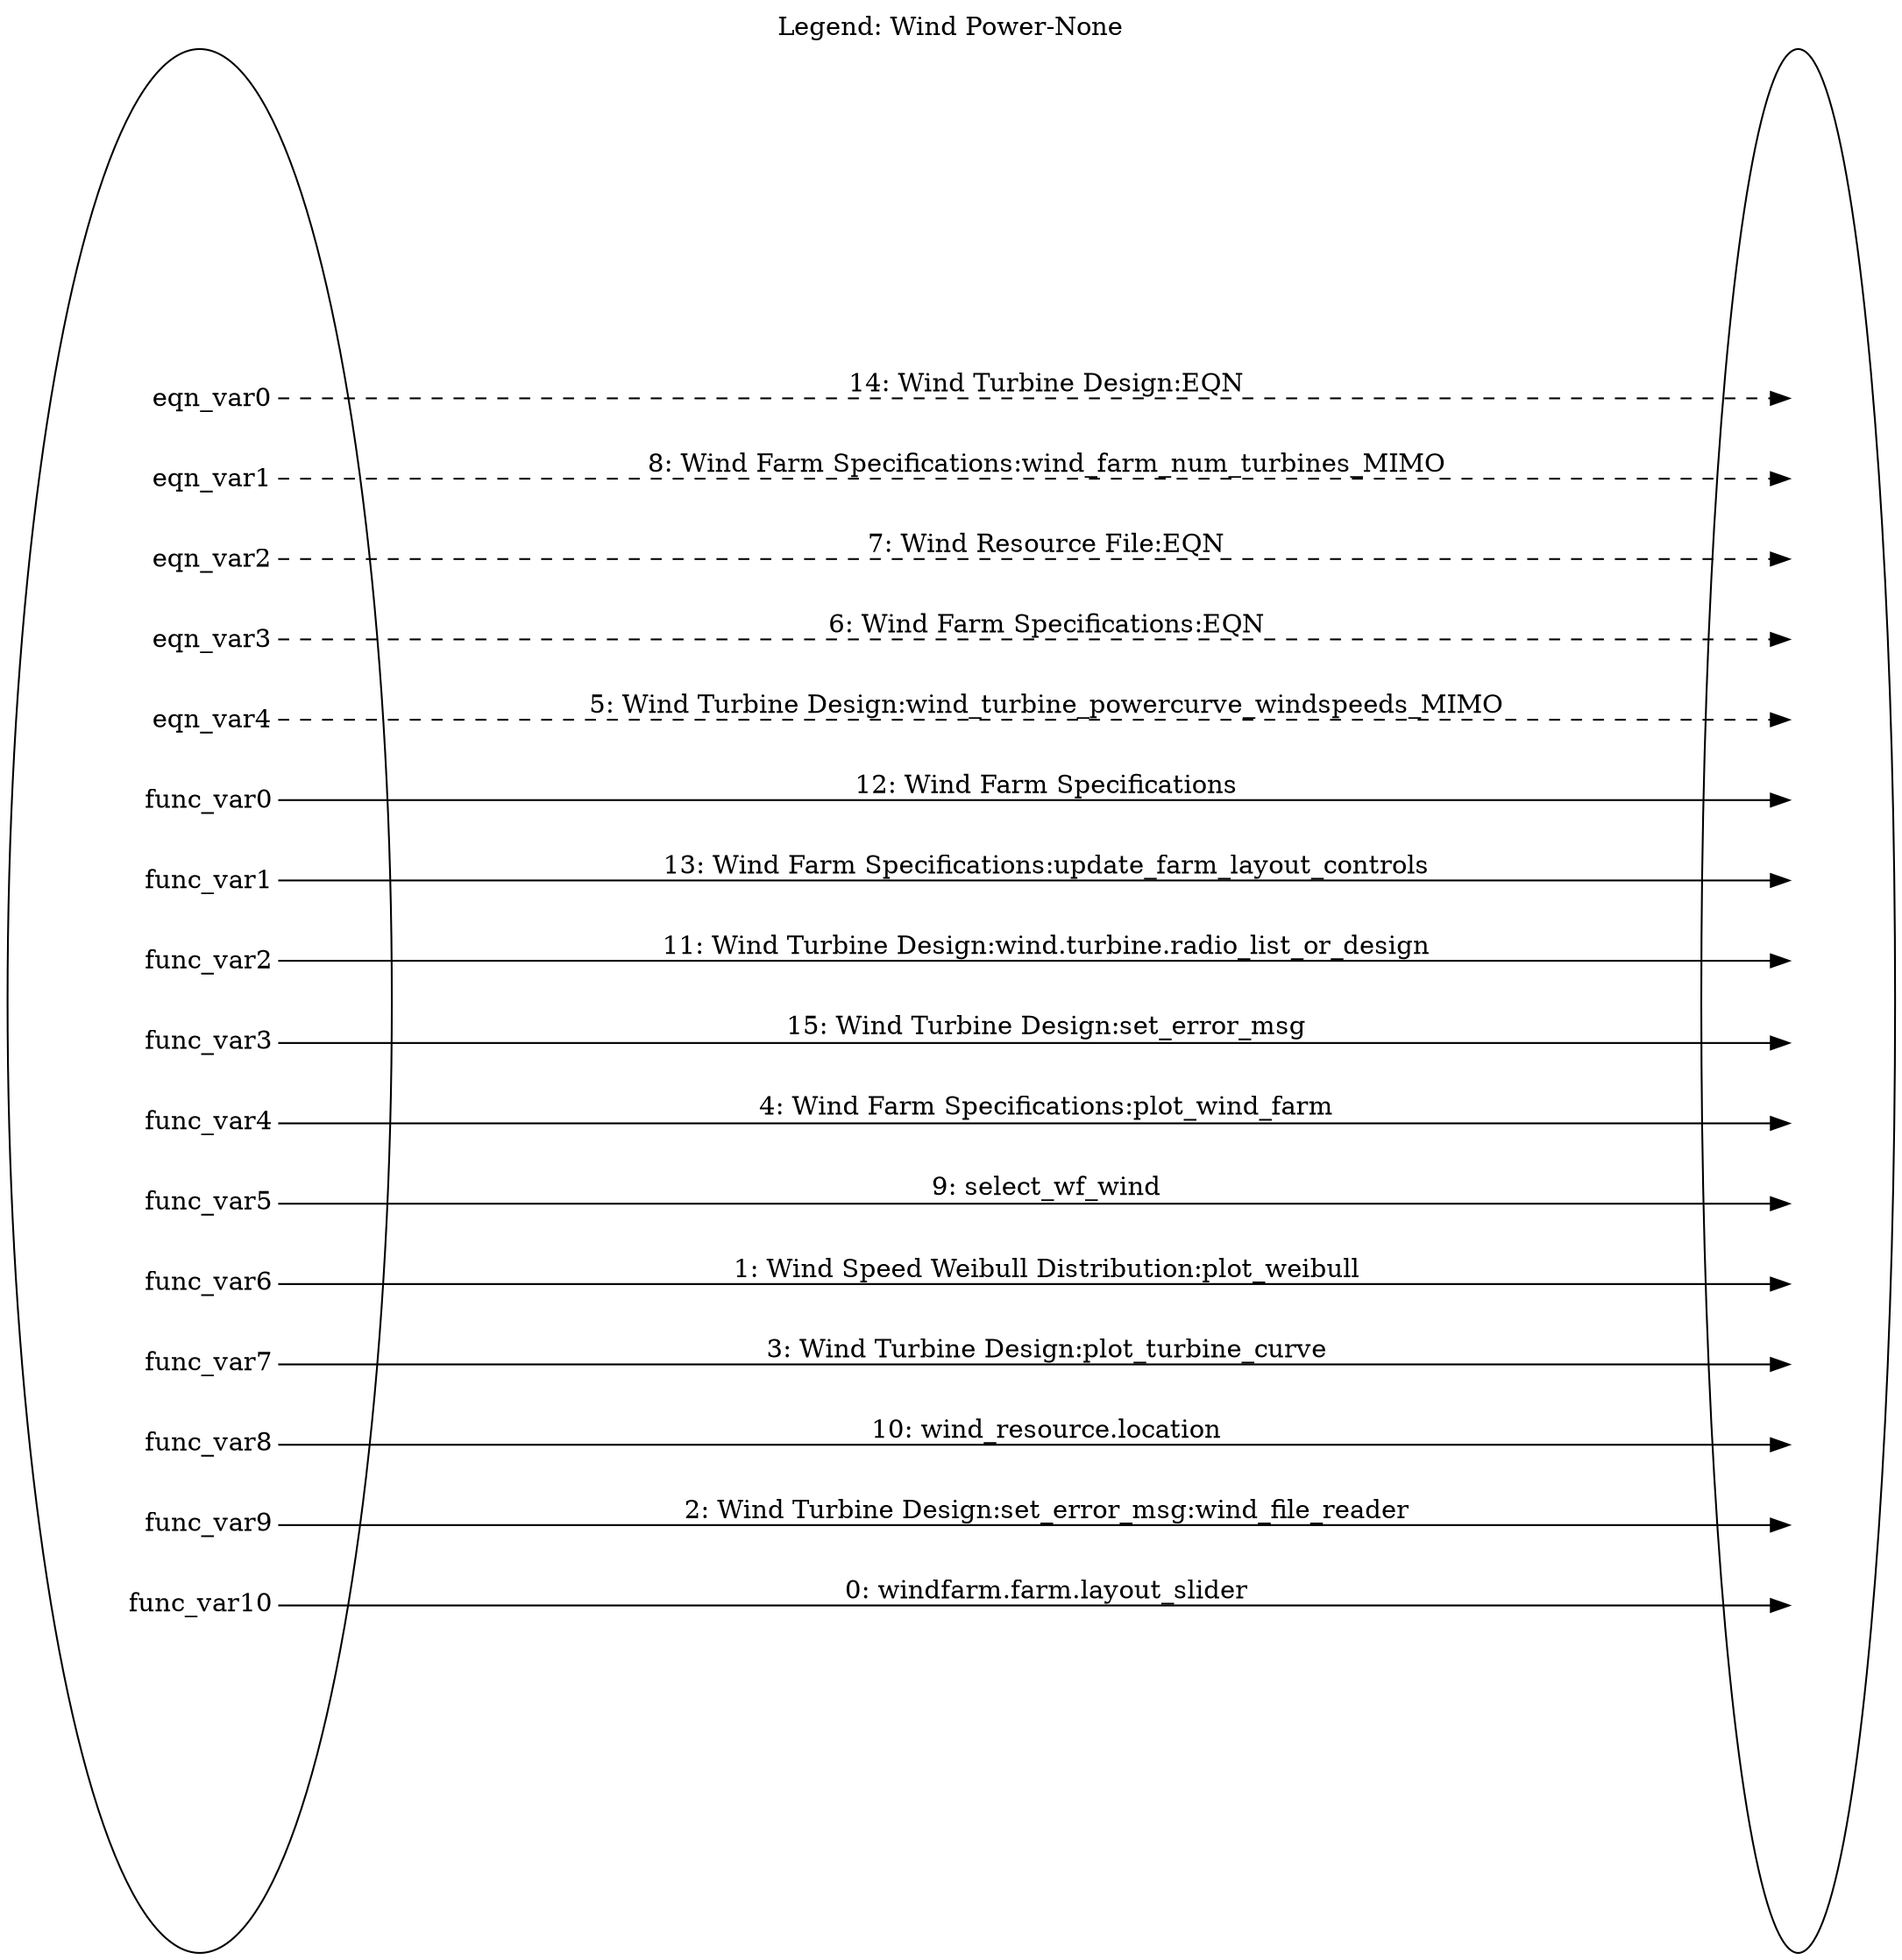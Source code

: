 digraph WindPower_None_legend {
	label="Legend: Wind Power-None";
	labelloc=top;
	rankdir=LR;	ranksep="3";
	key [label=<<table border="0" cellpadding="2" cellspacing="25" cellborder="0">
	<tr><td align="right" port="e0">eqn_var0</td></tr>
	<tr><td align="right" port="e1">eqn_var1</td></tr>
	<tr><td align="right" port="e2">eqn_var2</td></tr>
	<tr><td align="right" port="e3">eqn_var3</td></tr>
	<tr><td align="right" port="e4">eqn_var4</td></tr>
	<tr><td align="right" port="o0">func_var0</td></tr>
	<tr><td align="right" port="o1">func_var1</td></tr>
	<tr><td align="right" port="o2">func_var2</td></tr>
	<tr><td align="right" port="o3">func_var3</td></tr>
	<tr><td align="right" port="o4">func_var4</td></tr>
	<tr><td align="right" port="o5">func_var5</td></tr>
	<tr><td align="right" port="o6">func_var6</td></tr>
	<tr><td align="right" port="o7">func_var7</td></tr>
	<tr><td align="right" port="o8">func_var8</td></tr>
	<tr><td align="right" port="o9">func_var9</td></tr>
	<tr><td align="right" port="o10">func_var10</td></tr>
	</table>>]
	key2 [label=<<table border="0" cellpadding="2" cellspacing="25" cellborder="0">
	<tr><td port="e0">&nbsp;</td></tr>
	<tr><td port="e1">&nbsp;</td></tr>
	<tr><td port="e2">&nbsp;</td></tr>
	<tr><td port="e3">&nbsp;</td></tr>
	<tr><td port="e4">&nbsp;</td></tr>
	<tr><td port="o0">&nbsp;</td></tr>
	<tr><td port="o1">&nbsp;</td></tr>
	<tr><td port="o2">&nbsp;</td></tr>
	<tr><td port="o3">&nbsp;</td></tr>
	<tr><td port="o4">&nbsp;</td></tr>
	<tr><td port="o5">&nbsp;</td></tr>
	<tr><td port="o6">&nbsp;</td></tr>
	<tr><td port="o7">&nbsp;</td></tr>
	<tr><td port="o8">&nbsp;</td></tr>
	<tr><td port="o9">&nbsp;</td></tr>
	<tr><td port="o10">&nbsp;</td></tr>
	</table>>]
	key:e0:e -> key2:e0:w [style=dashed, label="14: Wind Turbine Design:EQN"]
	key:e1:e -> key2:e1:w [style=dashed, label="8: Wind Farm Specifications:wind_farm_num_turbines_MIMO"]
	key:e2:e -> key2:e2:w [style=dashed, label="7: Wind Resource File:EQN"]
	key:e3:e -> key2:e3:w [style=dashed, label="6: Wind Farm Specifications:EQN"]
	key:e4:e -> key2:e4:w [style=dashed, label="5: Wind Turbine Design:wind_turbine_powercurve_windspeeds_MIMO"]
	key:o0:e -> key2:o0:w [label="12: Wind Farm Specifications"]
	key:o1:e -> key2:o1:w [label="13: Wind Farm Specifications:update_farm_layout_controls"]
	key:o2:e -> key2:o2:w [label="11: Wind Turbine Design:wind.turbine.radio_list_or_design"]
	key:o3:e -> key2:o3:w [label="15: Wind Turbine Design:set_error_msg"]
	key:o4:e -> key2:o4:w [label="4: Wind Farm Specifications:plot_wind_farm"]
	key:o5:e -> key2:o5:w [label="9: select_wf_wind"]
	key:o6:e -> key2:o6:w [label="1: Wind Speed Weibull Distribution:plot_weibull"]
	key:o7:e -> key2:o7:w [label="3: Wind Turbine Design:plot_turbine_curve"]
	key:o8:e -> key2:o8:w [label="10: wind_resource.location"]
	key:o9:e -> key2:o9:w [label="2: Wind Turbine Design:set_error_msg:wind_file_reader"]
	key:o10:e -> key2:o10:w [label="0: windfarm.farm.layout_slider"]
}